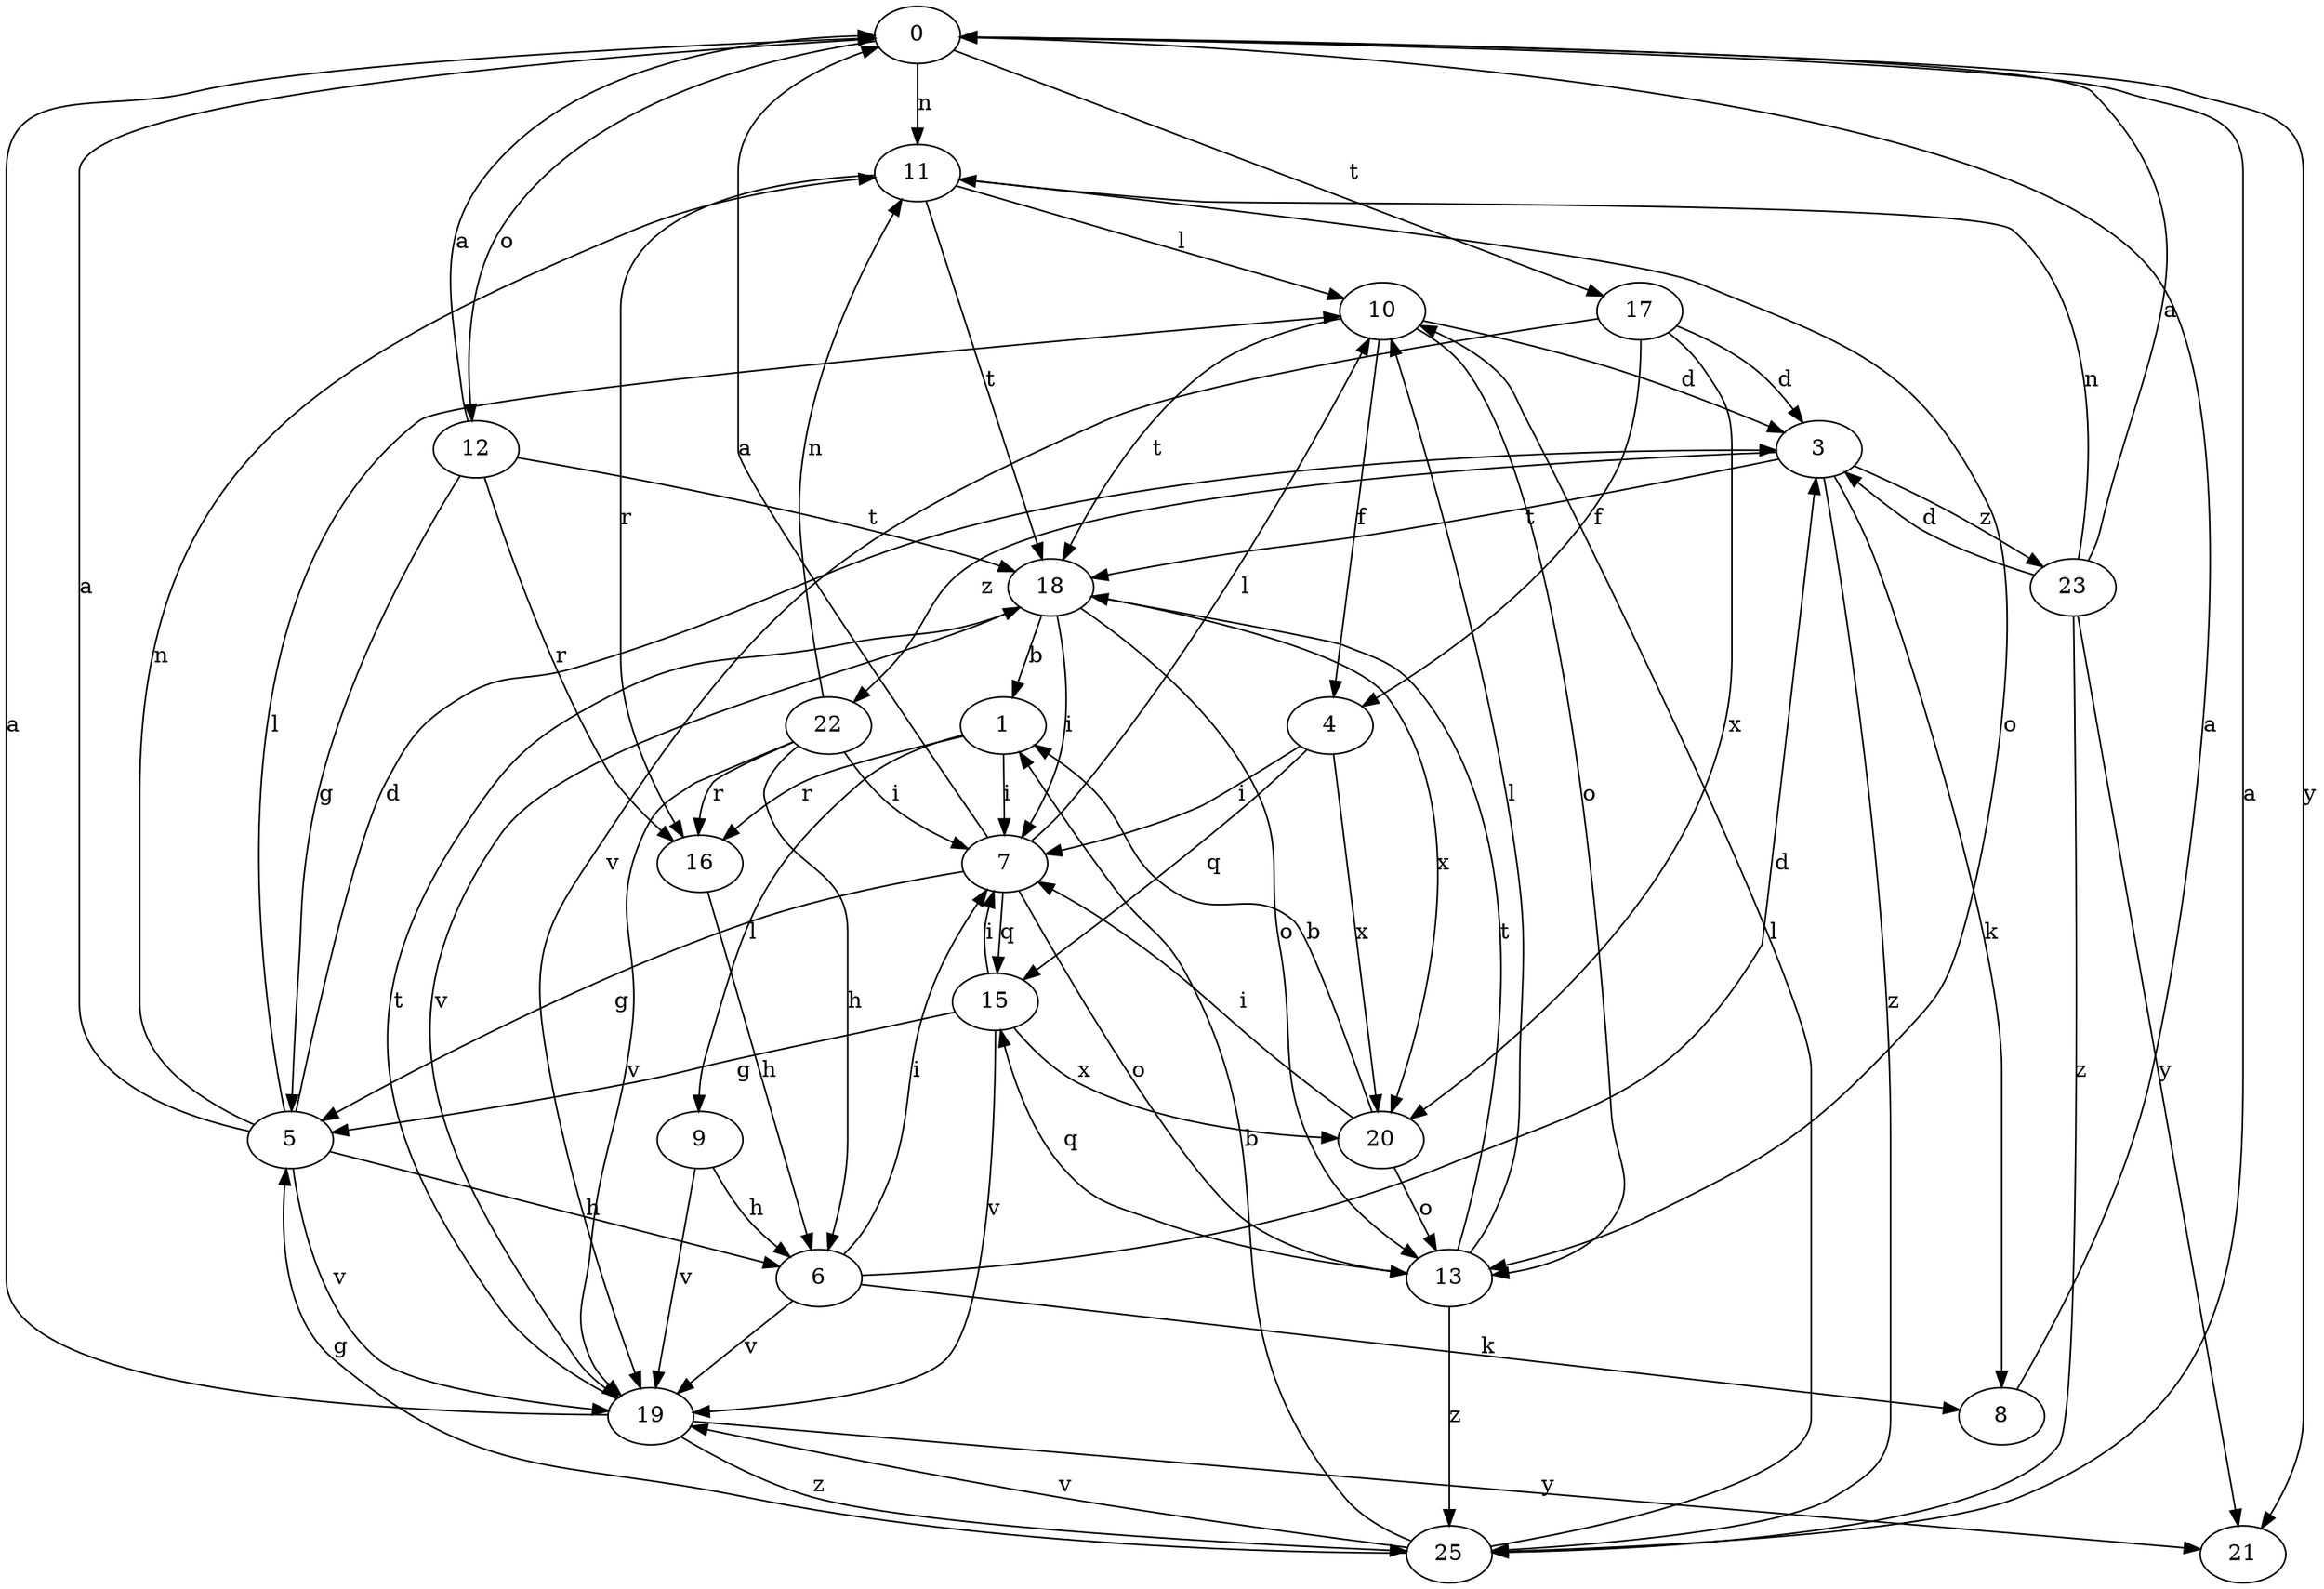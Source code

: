 strict digraph  {
0;
1;
3;
4;
5;
6;
7;
8;
9;
10;
11;
12;
13;
15;
16;
17;
18;
19;
20;
21;
22;
23;
25;
0 -> 11  [label=n];
0 -> 12  [label=o];
0 -> 17  [label=t];
0 -> 21  [label=y];
1 -> 7  [label=i];
1 -> 9  [label=l];
1 -> 16  [label=r];
3 -> 8  [label=k];
3 -> 18  [label=t];
3 -> 22  [label=z];
3 -> 23  [label=z];
3 -> 25  [label=z];
4 -> 7  [label=i];
4 -> 15  [label=q];
4 -> 20  [label=x];
5 -> 0  [label=a];
5 -> 3  [label=d];
5 -> 6  [label=h];
5 -> 10  [label=l];
5 -> 11  [label=n];
5 -> 19  [label=v];
6 -> 3  [label=d];
6 -> 7  [label=i];
6 -> 8  [label=k];
6 -> 19  [label=v];
7 -> 0  [label=a];
7 -> 5  [label=g];
7 -> 10  [label=l];
7 -> 13  [label=o];
7 -> 15  [label=q];
8 -> 0  [label=a];
9 -> 6  [label=h];
9 -> 19  [label=v];
10 -> 3  [label=d];
10 -> 4  [label=f];
10 -> 13  [label=o];
10 -> 18  [label=t];
11 -> 10  [label=l];
11 -> 13  [label=o];
11 -> 16  [label=r];
11 -> 18  [label=t];
12 -> 0  [label=a];
12 -> 5  [label=g];
12 -> 16  [label=r];
12 -> 18  [label=t];
13 -> 10  [label=l];
13 -> 15  [label=q];
13 -> 18  [label=t];
13 -> 25  [label=z];
15 -> 5  [label=g];
15 -> 7  [label=i];
15 -> 19  [label=v];
15 -> 20  [label=x];
16 -> 6  [label=h];
17 -> 3  [label=d];
17 -> 4  [label=f];
17 -> 19  [label=v];
17 -> 20  [label=x];
18 -> 1  [label=b];
18 -> 7  [label=i];
18 -> 13  [label=o];
18 -> 19  [label=v];
18 -> 20  [label=x];
19 -> 0  [label=a];
19 -> 18  [label=t];
19 -> 21  [label=y];
19 -> 25  [label=z];
20 -> 1  [label=b];
20 -> 7  [label=i];
20 -> 13  [label=o];
22 -> 6  [label=h];
22 -> 7  [label=i];
22 -> 11  [label=n];
22 -> 16  [label=r];
22 -> 19  [label=v];
23 -> 0  [label=a];
23 -> 3  [label=d];
23 -> 11  [label=n];
23 -> 21  [label=y];
23 -> 25  [label=z];
25 -> 0  [label=a];
25 -> 1  [label=b];
25 -> 5  [label=g];
25 -> 10  [label=l];
25 -> 19  [label=v];
}
